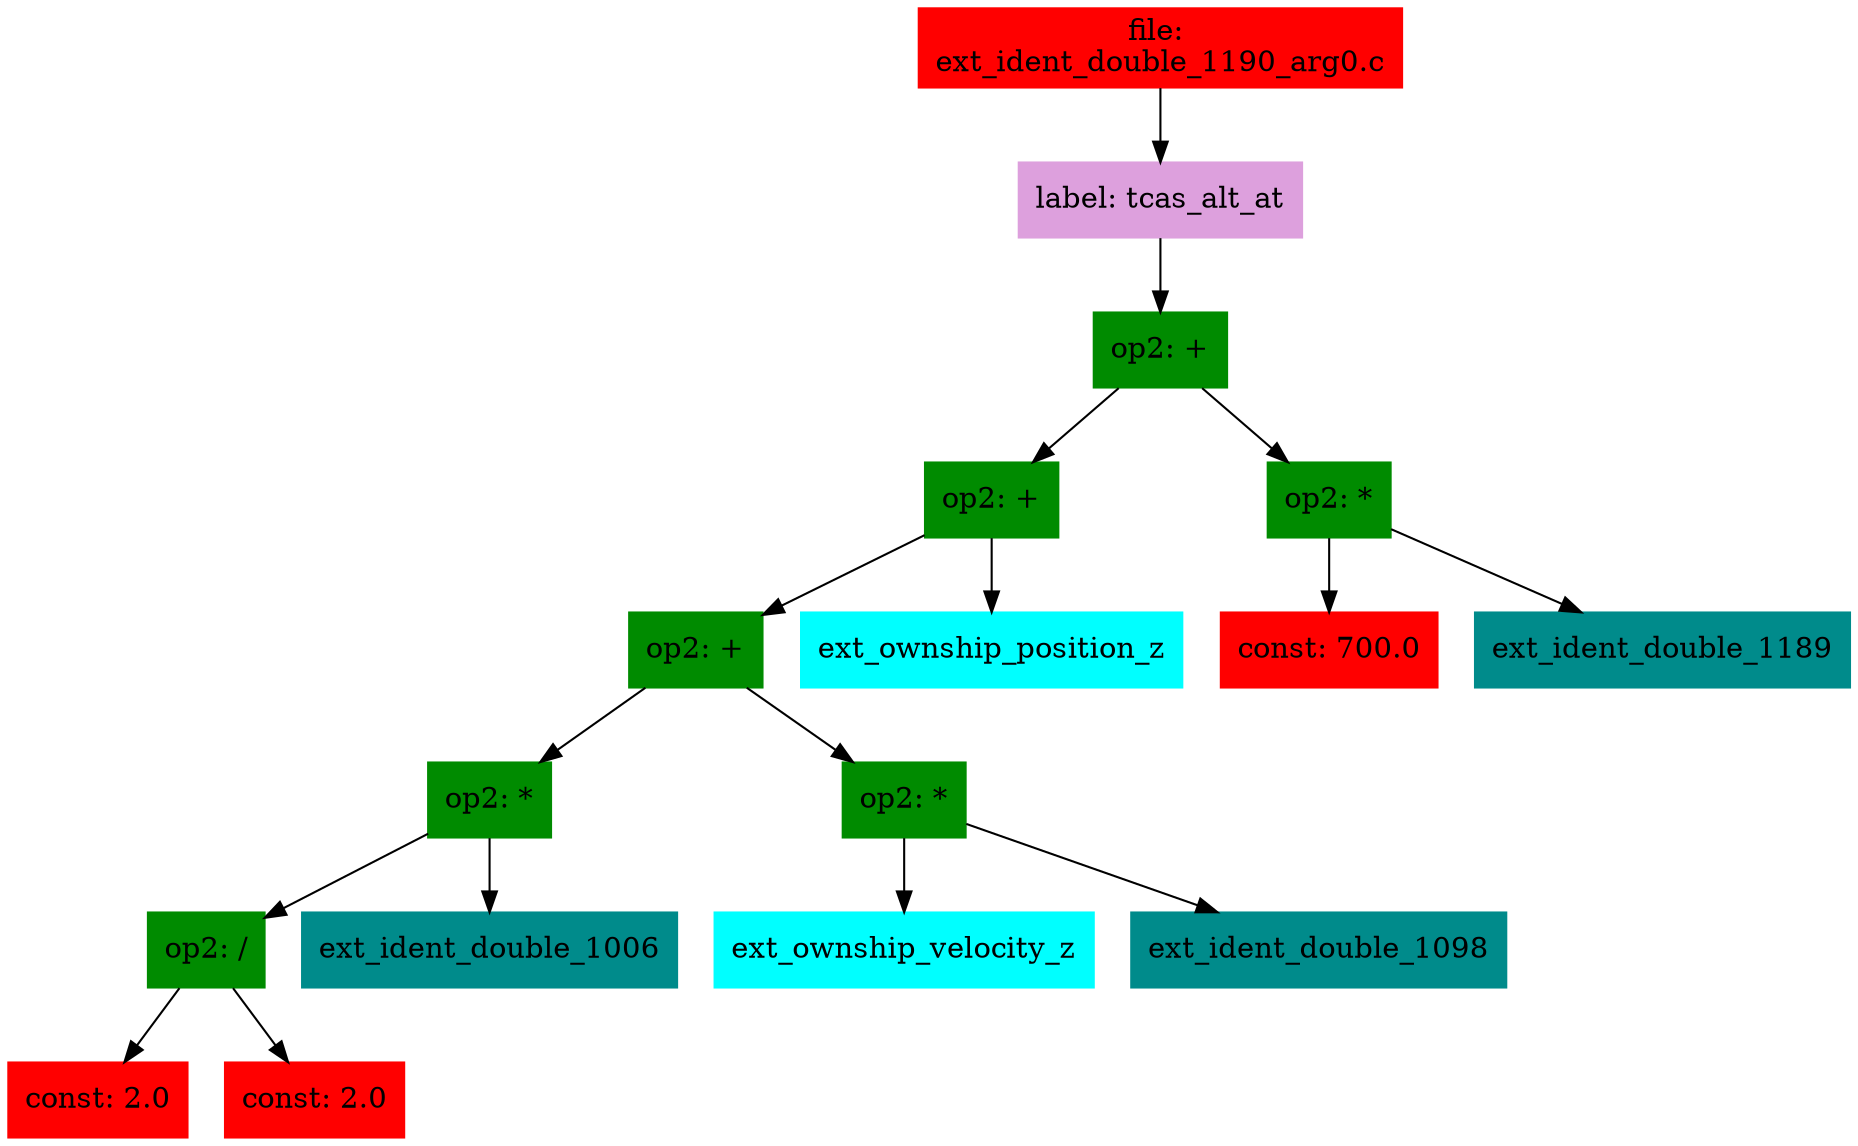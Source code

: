 digraph G {
node [shape=box]

0 [label="file: 
ext_ident_double_1190_arg0.c",color=red, style=filled]
1 [label="label: tcas_alt_at",color=plum, style=filled]
0 -> 1
2 [label="op2: +",color=green4, style=filled]
1 -> 2
3 [label="op2: +",color=green4, style=filled]
2 -> 3
4 [label="op2: +",color=green4, style=filled]
3 -> 4
5 [label="op2: *",color=green4, style=filled]
4 -> 5
6 [label="op2: /",color=green4, style=filled]
5 -> 6
7 [label="const: 2.0",color=red1, style=filled]
6 -> 7
8 [label="const: 2.0",color=red1, style=filled]
6 -> 8
9 [label="ext_ident_double_1006",color=cyan4, style=filled]
5 -> 9
5236 [label="op2: *",color=green4, style=filled]
4 -> 5236
5237 [label="ext_ownship_velocity_z",color=cyan1, style=filled]
5236 -> 5237
5238 [label="ext_ident_double_1098",color=cyan4, style=filled]
5236 -> 5238
7850 [label="ext_ownship_position_z",color=cyan1, style=filled]
3 -> 7850
7851 [label="op2: *",color=green4, style=filled]
2 -> 7851
7852 [label="const: 700.0",color=red1, style=filled]
7851 -> 7852
7853 [label="ext_ident_double_1189",color=cyan4, style=filled]
7851 -> 7853


}

